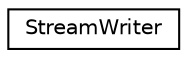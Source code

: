 digraph "Graphical Class Hierarchy"
{
 // LATEX_PDF_SIZE
  edge [fontname="Helvetica",fontsize="10",labelfontname="Helvetica",labelfontsize="10"];
  node [fontname="Helvetica",fontsize="10",shape=record];
  rankdir="LR";
  Node0 [label="StreamWriter",height=0.2,width=0.4,color="black", fillcolor="white", style="filled",URL="$class_stream_writer.html",tooltip="Write integer values to a byte array"];
}
